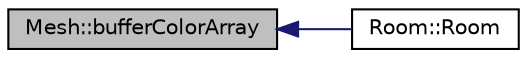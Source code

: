 digraph "Mesh::bufferColorArray"
{
 // INTERACTIVE_SVG=YES
  edge [fontname="Helvetica",fontsize="10",labelfontname="Helvetica",labelfontsize="10"];
  node [fontname="Helvetica",fontsize="10",shape=record];
  rankdir="LR";
  Node1 [label="Mesh::bufferColorArray",height=0.2,width=0.4,color="black", fillcolor="grey75", style="filled" fontcolor="black"];
  Node1 -> Node2 [dir="back",color="midnightblue",fontsize="10",style="solid",fontname="Helvetica"];
  Node2 [label="Room::Room",height=0.2,width=0.4,color="black", fillcolor="white", style="filled",URL="$class_room.html#a8a01c39d831d08c12bc38ecb3730b1c3"];
}
